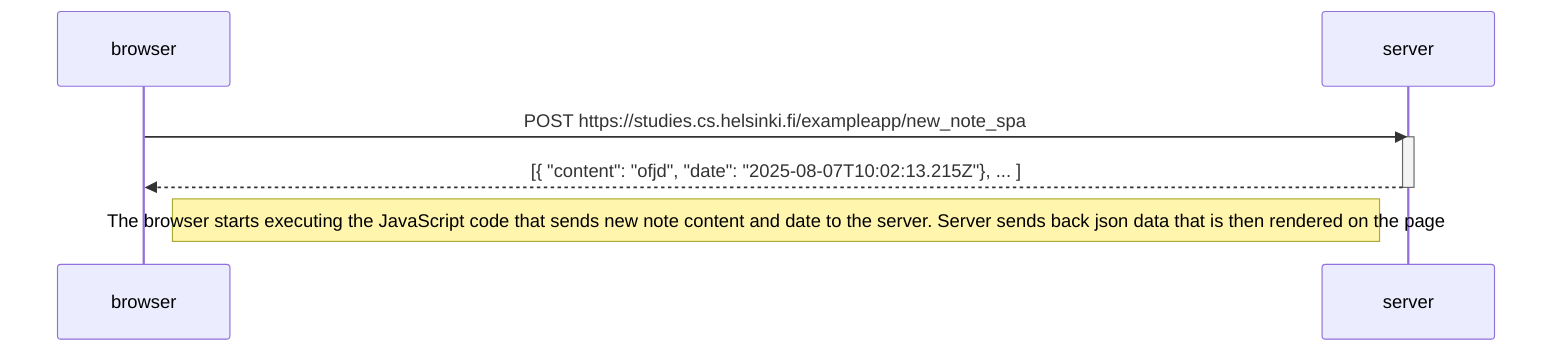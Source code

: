 sequenceDiagram
    participant browser
    participant server

    browser->>server: POST https://studies.cs.helsinki.fi/exampleapp/new_note_spa
    activate server
    server-->>browser: [{  "content": "ofjd", "date": "2025-08-07T10:02:13.215Z"}, ... ]
    deactivate server
    Note right of browser: The browser starts executing the JavaScript code that sends new note content and date to the server. Server sends back json data that is then rendered on the page
